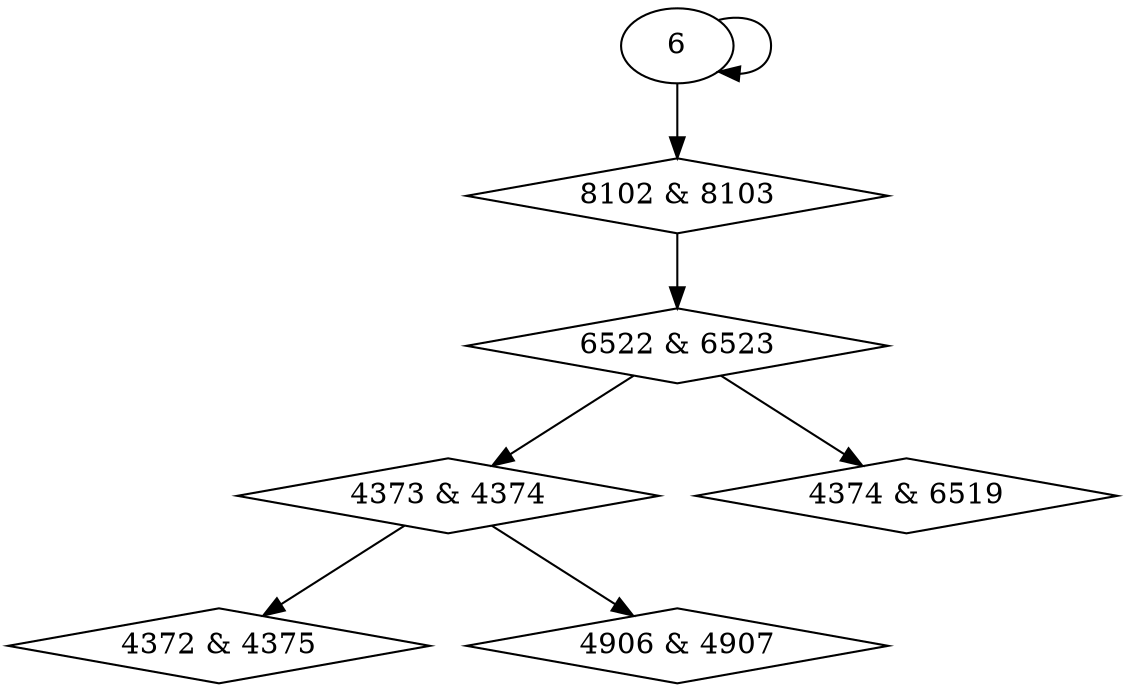 digraph {
0 [label = "4372 & 4375", shape = diamond];
1 [label = "4373 & 4374", shape = diamond];
2 [label = "4374 & 6519", shape = diamond];
3 [label = "4906 & 4907", shape = diamond];
4 [label = "6522 & 6523", shape = diamond];
5 [label = "8102 & 8103", shape = diamond];
1 -> 0;
4 -> 1;
4 -> 2;
1 -> 3;
5 -> 4;
6 -> 5;
6 -> 6;
}
